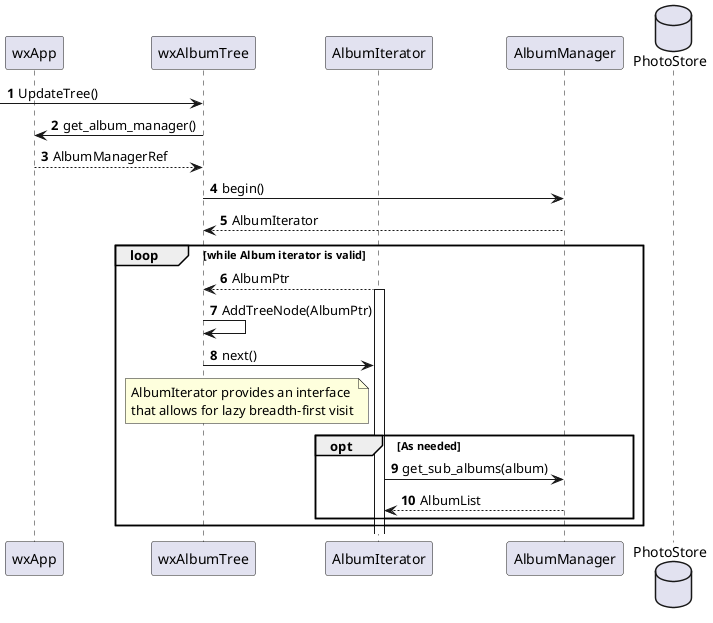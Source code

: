 @startuml
participant     wxApp as app
participant     wxAlbumTree as tree
participant     AlbumIterator as iterator
participant     AlbumManager as manager
database        PhotoStore as store

autonumber

-> tree : UpdateTree()
tree -> app : get_album_manager()
tree <-- app: AlbumManagerRef

tree -> manager : begin()
tree <-- manager : AlbumIterator

loop while Album iterator is valid
    tree <-- iterator : AlbumPtr
    activate iterator
    tree -> tree : AddTreeNode(AlbumPtr)

    tree -> iterator : next()
    note left of iterator
        AlbumIterator provides an interface
        that allows for lazy breadth-first visit
    end note

    opt As needed
        iterator -> manager : get_sub_albums(album)
        iterator <-- manager : AlbumList
    end

end



@enduml